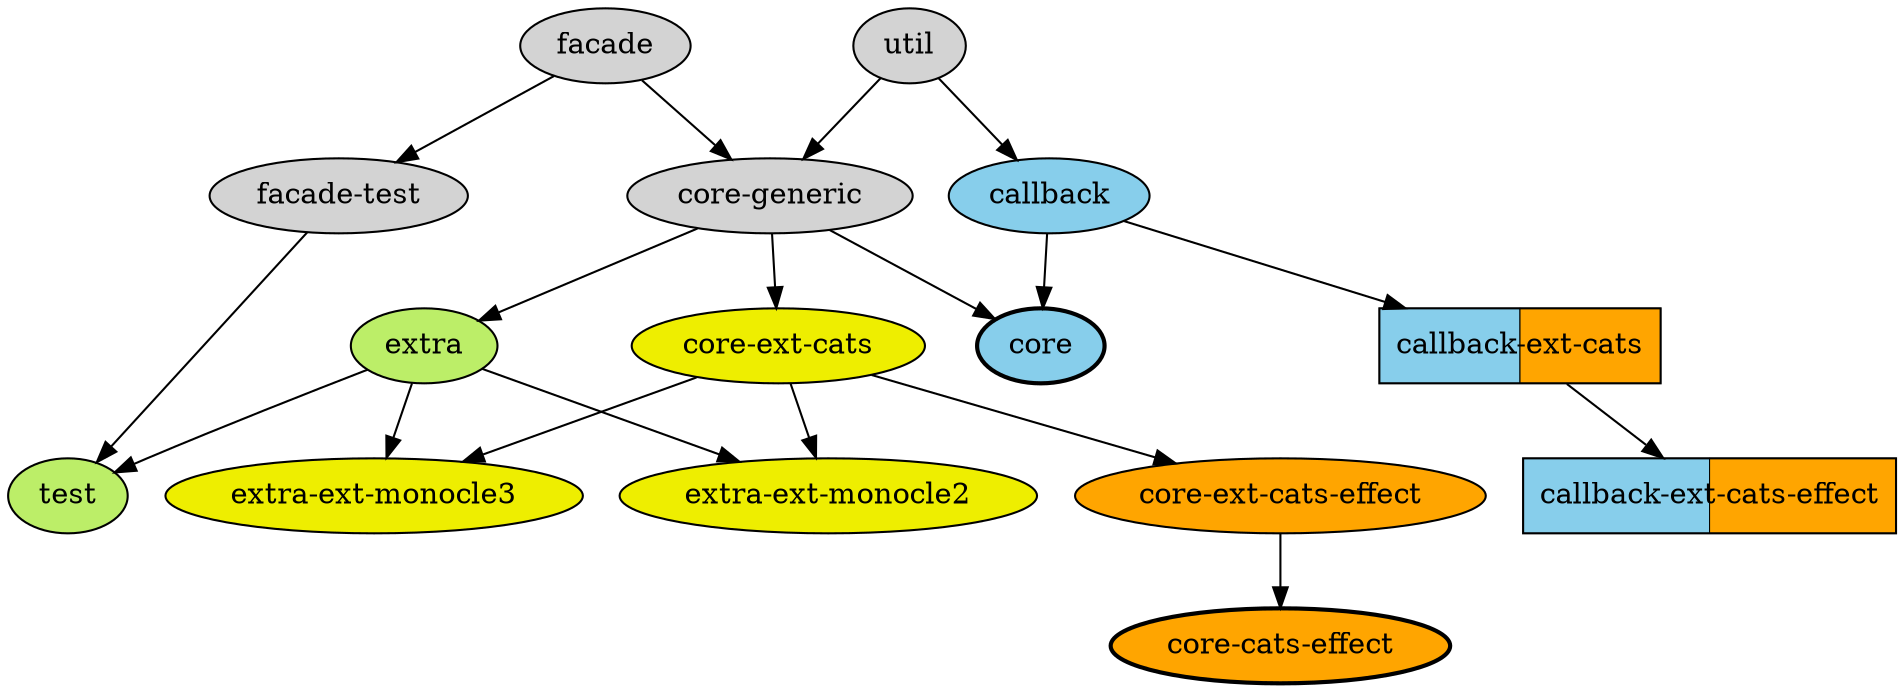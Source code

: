digraph G {
  node[style=filled] {
    facadeTest [label="facade-test"]
    coreGeneric [label="core-generic"]

    node[fillcolor=darkolivegreen2]
    extra
    testUtil [label="test"]

    node[fillcolor=skyblue]
    callback
    core [style="bold,filled"]

    node[fillcolor=yellow2]
    cats [label="core-ext-cats"]
    monocle2 [label="extra-ext-monocle2"]
    monocle3 [label="extra-ext-monocle3"]

    node[fillcolor=orange]
    catsEffect [label="core-ext-cats-effect"]
    coreCE [style="bold,filled" label="core-cats-effect"]

    node[shape=box style="rounded,striped" fillcolor="skyblue:orange"]
    catsC [label="callback-ext-cats"]
    catsEffectC [label="callback-ext-cats-effect"]
  }

  util -> coreGeneric,callback
  facade -> facadeTest
  callback -> core
  facade -> coreGeneric -> core,extra
  extra,facadeTest -> testUtil

  coreGeneric -> cats -> catsEffect
  callback -> catsC
  catsC -> catsEffectC
  cats,extra -> monocle2,monocle3
  catsEffect -> coreCE
}